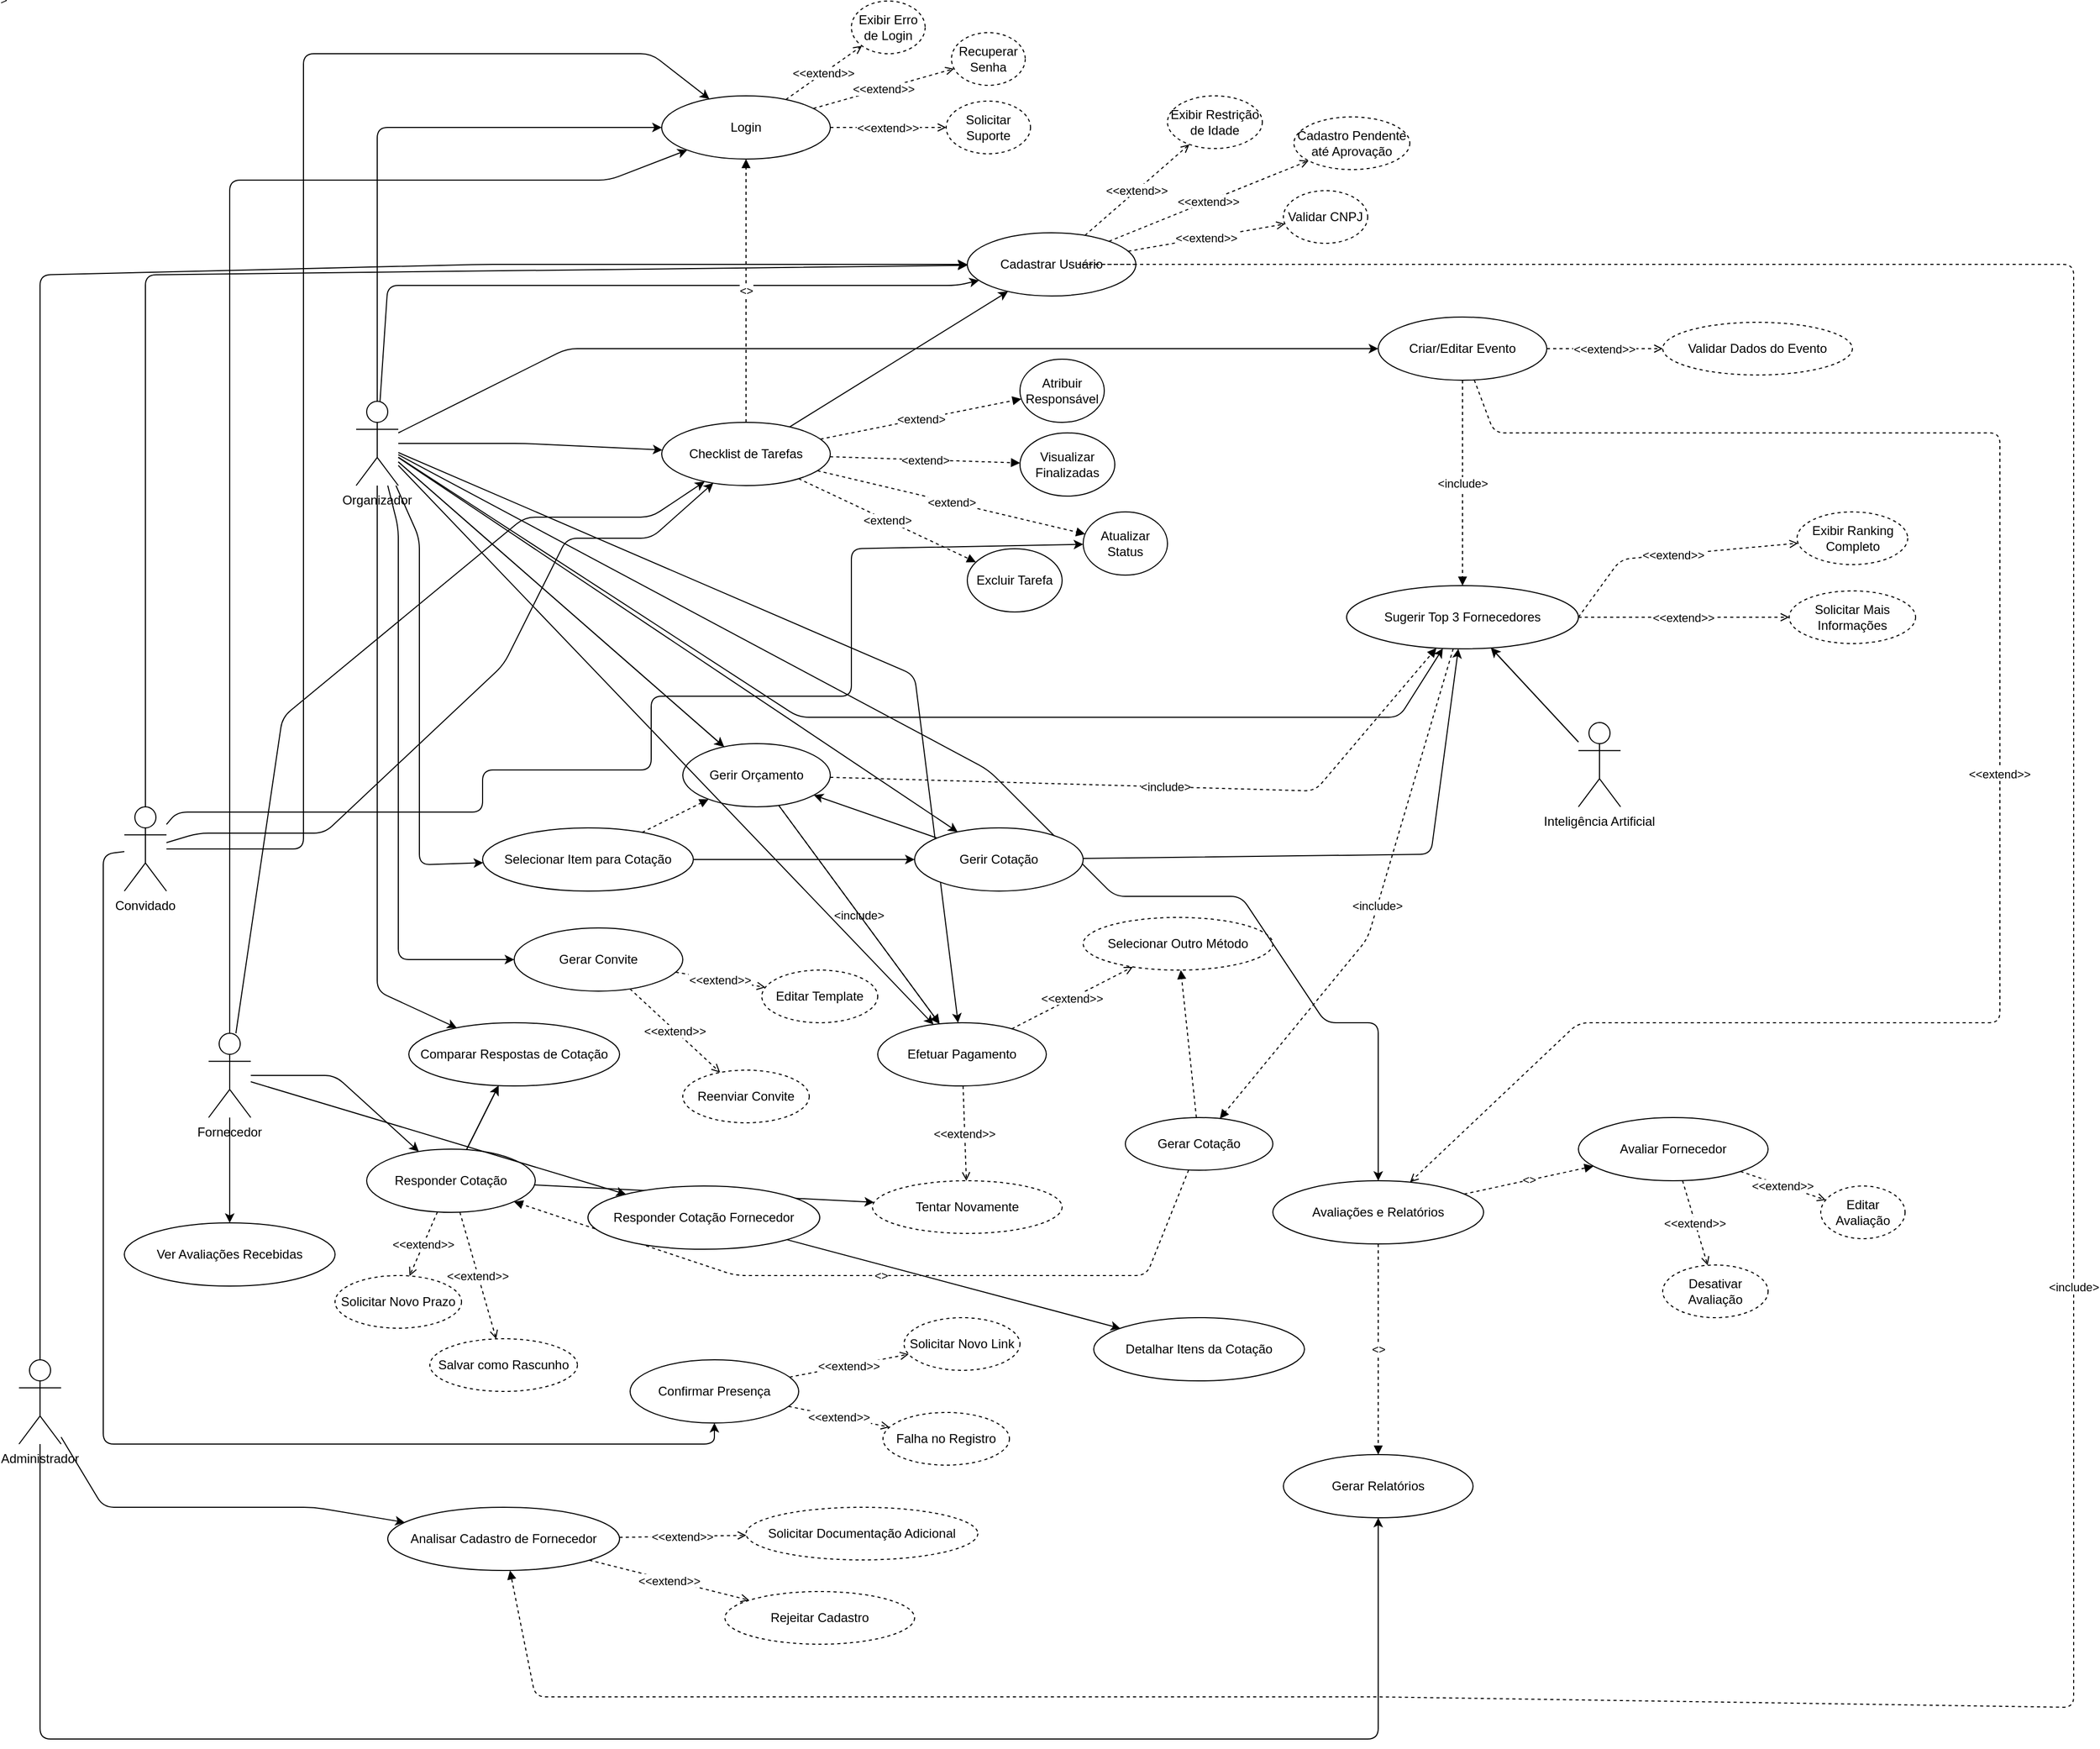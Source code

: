 <mxfile version="28.1.2">
  <diagram name="Casos de Uso - Sistema Faça a Festa" id="casosUso">
    <mxGraphModel dx="104359" dy="50229" grid="1" gridSize="10" guides="1" tooltips="1" connect="1" arrows="1" fold="1" page="1" pageScale="1" pageWidth="1600" pageHeight="1200" math="0" shadow="0">
      <root>
        <mxCell id="0" />
        <mxCell id="1" parent="0" />
        <mxCell id="organizador" value="Organizador" style="shape=umlActor;verticalLabelPosition=bottom;verticalAlign=top;" parent="1" vertex="1">
          <mxGeometry x="40" y="90" width="40" height="80" as="geometry" />
        </mxCell>
        <mxCell id="convidado" value="Convidado" style="shape=umlActor;verticalLabelPosition=bottom;verticalAlign=top;" parent="1" vertex="1">
          <mxGeometry x="-180" y="475" width="40" height="80" as="geometry" />
        </mxCell>
        <mxCell id="fornecedor" value="Fornecedor" style="shape=umlActor;verticalLabelPosition=bottom;verticalAlign=top;" parent="1" vertex="1">
          <mxGeometry x="-100" y="690" width="40" height="80" as="geometry" />
        </mxCell>
        <mxCell id="administrador" value="Administrador" style="shape=umlActor;verticalLabelPosition=bottom;verticalAlign=top;" parent="1" vertex="1">
          <mxGeometry x="-280" y="1000" width="40" height="80" as="geometry" />
        </mxCell>
        <mxCell id="ia" value="Inteligência Artificial" style="shape=umlActor;verticalLabelPosition=bottom;verticalAlign=top;" parent="1" vertex="1">
          <mxGeometry x="1200" y="395" width="40" height="80" as="geometry" />
        </mxCell>
        <mxCell id="login" value="Login" style="ellipse;whiteSpace=wrap;html=1;" parent="1" vertex="1">
          <mxGeometry x="330" y="-200" width="160" height="60" as="geometry" />
        </mxCell>
        <mxCell id="cadastro" value="Cadastrar Usuário" style="ellipse;whiteSpace=wrap;html=1;" parent="1" vertex="1">
          <mxGeometry x="620" y="-70" width="160" height="60" as="geometry" />
        </mxCell>
        <mxCell id="evento" value="Criar/Editar Evento" style="ellipse;whiteSpace=wrap;html=1;" parent="1" vertex="1">
          <mxGeometry x="1010" y="10" width="160" height="60" as="geometry" />
        </mxCell>
        <mxCell id="convite" value="Gerar Convite" style="ellipse;whiteSpace=wrap;html=1;" parent="1" vertex="1">
          <mxGeometry x="190" y="590" width="160" height="60" as="geometry" />
        </mxCell>
        <mxCell id="pagamento" value="Efetuar Pagamento" style="ellipse;whiteSpace=wrap;html=1;" parent="1" vertex="1">
          <mxGeometry x="535" y="680" width="160" height="60" as="geometry" />
        </mxCell>
        <mxCell id="presenca" value="Confirmar Presença" style="ellipse;whiteSpace=wrap;html=1;" parent="1" vertex="1">
          <mxGeometry x="300" y="1000" width="160" height="60" as="geometry" />
        </mxCell>
        <mxCell id="selecionarItem" value="Selecionar Item para Cotação" style="ellipse;whiteSpace=wrap;html=1;" parent="1" vertex="1">
          <mxGeometry x="160" y="495" width="200" height="60" as="geometry" />
        </mxCell>
        <mxCell id="gerarCotacao" value="Gerar Cotação" style="ellipse;whiteSpace=wrap;html=1;" parent="1" vertex="1">
          <mxGeometry x="770" y="770" width="140" height="50" as="geometry" />
        </mxCell>
        <mxCell id="compararCotacoes" value="Comparar Respostas de Cotação" style="ellipse;whiteSpace=wrap;html=1;" parent="1" vertex="1">
          <mxGeometry x="90" y="680" width="200" height="60" as="geometry" />
        </mxCell>
        <mxCell id="cotacao" value="Responder Cotação" style="ellipse;whiteSpace=wrap;html=1;" parent="1" vertex="1">
          <mxGeometry x="50" y="800" width="160" height="60" as="geometry" />
        </mxCell>
        <mxCell id="analisar" value="Analisar Cadastro de Fornecedor" style="ellipse;whiteSpace=wrap;html=1;" parent="1" vertex="1">
          <mxGeometry x="70" y="1140" width="220" height="60" as="geometry" />
        </mxCell>
        <mxCell id="ia_sugestao" value="Sugerir Top 3 Fornecedores" style="ellipse;whiteSpace=wrap;html=1;" parent="1" vertex="1">
          <mxGeometry x="980" y="265" width="220" height="60" as="geometry" />
        </mxCell>
        <mxCell id="erroLogin" value="Exibir Erro de Login" style="ellipse;dashed=1;whiteSpace=wrap;" parent="1" vertex="1">
          <mxGeometry x="510" y="-290" width="70" height="50" as="geometry" />
        </mxCell>
        <mxCell id="recSenha" value="Recuperar Senha" style="ellipse;dashed=1;whiteSpace=wrap;" parent="1" vertex="1">
          <mxGeometry x="605" y="-260" width="70" height="50" as="geometry" />
        </mxCell>
        <mxCell id="suporte" value="Solicitar Suporte" style="ellipse;dashed=1;whiteSpace=wrap;" parent="1" vertex="1">
          <mxGeometry x="600" y="-195" width="80" height="50" as="geometry" />
        </mxCell>
        <mxCell id="restricaoIdade" value="Exibir Restrição de Idade" style="ellipse;dashed=1;whiteSpace=wrap;" parent="1" vertex="1">
          <mxGeometry x="810" y="-200" width="90" height="50" as="geometry" />
        </mxCell>
        <mxCell id="validarCNPJ" value="Validar CNPJ" style="ellipse;dashed=1;whiteSpace=wrap;" parent="1" vertex="1">
          <mxGeometry x="920" y="-110" width="80" height="50" as="geometry" />
        </mxCell>
        <mxCell id="pendenteAdm" value="Cadastro Pendente até Aprovação" style="ellipse;dashed=1;whiteSpace=wrap;" parent="1" vertex="1">
          <mxGeometry x="930" y="-180" width="110" height="50" as="geometry" />
        </mxCell>
        <mxCell id="validarEvento" value="Validar Dados do Evento" style="ellipse;dashed=1;whiteSpace=wrap;" parent="1" vertex="1">
          <mxGeometry x="1280" y="15" width="180" height="50" as="geometry" />
        </mxCell>
        <mxCell id="reenviarConvite" value="Reenviar Convite" style="ellipse;dashed=1;whiteSpace=wrap;" parent="1" vertex="1">
          <mxGeometry x="350" y="725" width="120" height="50" as="geometry" />
        </mxCell>
        <mxCell id="corrigirTemplate" value="Editar Template" style="ellipse;dashed=1;whiteSpace=wrap;" parent="1" vertex="1">
          <mxGeometry x="425" y="630" width="110" height="50" as="geometry" />
        </mxCell>
        <mxCell id="novoLink" value="Solicitar Novo Link" style="ellipse;dashed=1;whiteSpace=wrap;" parent="1" vertex="1">
          <mxGeometry x="560" y="960" width="110" height="50" as="geometry" />
        </mxCell>
        <mxCell id="falhaPresenca" value="Falha no Registro" style="ellipse;dashed=1;whiteSpace=wrap;" parent="1" vertex="1">
          <mxGeometry x="540" y="1050" width="120" height="50" as="geometry" />
        </mxCell>
        <mxCell id="novoPrazo" value="Solicitar Novo Prazo" style="ellipse;dashed=1;whiteSpace=wrap;" parent="1" vertex="1">
          <mxGeometry x="20" y="920" width="120" height="50" as="geometry" />
        </mxCell>
        <mxCell id="rascunho" value="Salvar como Rascunho" style="ellipse;dashed=1;whiteSpace=wrap;" parent="1" vertex="1">
          <mxGeometry x="110" y="980" width="140" height="50" as="geometry" />
        </mxCell>
        <mxCell id="solicitarDoc" value="Solicitar Documentação Adicional" style="ellipse;dashed=1;whiteSpace=wrap;" parent="1" vertex="1">
          <mxGeometry x="410" y="1140" width="220" height="50" as="geometry" />
        </mxCell>
        <mxCell id="rejeitarCadastro" value="Rejeitar Cadastro" style="ellipse;dashed=1;whiteSpace=wrap;" parent="1" vertex="1">
          <mxGeometry x="390" y="1220" width="180" height="50" as="geometry" />
        </mxCell>
        <mxCell id="ranking" value="Exibir Ranking Completo" style="ellipse;dashed=1;whiteSpace=wrap;" parent="1" vertex="1">
          <mxGeometry x="1407.5" y="195" width="105" height="50" as="geometry" />
        </mxCell>
        <mxCell id="maisInfo" value="Solicitar Mais Informações" style="ellipse;dashed=1;whiteSpace=wrap;" parent="1" vertex="1">
          <mxGeometry x="1400" y="270" width="120" height="50" as="geometry" />
        </mxCell>
        <mxCell id="edge1" parent="1" source="organizador" target="login" edge="1">
          <mxGeometry relative="1" as="geometry">
            <Array as="points">
              <mxPoint x="60" />
              <mxPoint x="60" y="-170" />
            </Array>
          </mxGeometry>
        </mxCell>
        <mxCell id="edge2" parent="1" source="convidado" target="login" edge="1">
          <mxGeometry relative="1" as="geometry">
            <Array as="points">
              <mxPoint x="-10" y="515" />
              <mxPoint x="-10" y="40" />
              <mxPoint x="-10" y="-240" />
              <mxPoint x="320" y="-240" />
            </Array>
          </mxGeometry>
        </mxCell>
        <mxCell id="edge3" parent="1" source="fornecedor" target="login" edge="1">
          <mxGeometry relative="1" as="geometry">
            <Array as="points">
              <mxPoint x="-80" y="260" />
              <mxPoint x="-80" y="-120" />
              <mxPoint x="280" y="-120" />
            </Array>
          </mxGeometry>
        </mxCell>
        <mxCell id="edge4" parent="1" source="organizador" target="cadastro" edge="1" />
        <mxCell id="edge5" parent="1" source="fornecedor" target="cadastro" edge="1" />
        <mxCell id="edge6" parent="1" source="administrador" target="cadastro" edge="1">
          <mxGeometry relative="1" as="geometry">
            <Array as="points">
              <mxPoint x="-260" y="770" />
              <mxPoint x="-260" y="440" />
              <mxPoint x="-260" y="-30" />
              <mxPoint x="160" y="-40" />
            </Array>
          </mxGeometry>
        </mxCell>
        <mxCell id="edge6a" parent="1" source="convidado" target="cadastro" edge="1">
          <mxGeometry relative="1" as="geometry">
            <Array as="points">
              <mxPoint x="-160" y="440" />
              <mxPoint x="-160" y="-30" />
            </Array>
          </mxGeometry>
        </mxCell>
        <mxCell id="edge6b" parent="1" source="organizador" target="cadastro" edge="1">
          <mxGeometry relative="1" as="geometry">
            <Array as="points">
              <mxPoint x="70" y="-20" />
              <mxPoint x="290" y="-20" />
              <mxPoint x="610" y="-20" />
            </Array>
          </mxGeometry>
        </mxCell>
        <mxCell id="edge6c" parent="1" source="checklistTarefas" target="cadastro" edge="1">
          <mxGeometry relative="1" as="geometry" />
        </mxCell>
        <mxCell id="edge_organizador_ia" parent="1" source="organizador" target="ia_sugestao" edge="1">
          <mxGeometry relative="1" as="geometry">
            <Array as="points">
              <mxPoint x="460" y="390" />
              <mxPoint x="1030" y="390" />
            </Array>
          </mxGeometry>
        </mxCell>
        <mxCell id="edge_ia_ia" parent="1" source="ia" target="ia_sugestao" edge="1">
          <mxGeometry relative="1" as="geometry" />
        </mxCell>
        <mxCell id="edge7" parent="1" source="organizador" target="evento" edge="1" />
        <mxCell id="edge8" parent="1" source="organizador" target="convite" edge="1" />
        <mxCell id="edge_checklist_organizador" parent="1" source="organizador" target="checklistTarefas" edge="1">
          <mxGeometry relative="1" as="geometry">
            <Array as="points">
              <mxPoint x="200" y="130" />
            </Array>
          </mxGeometry>
        </mxCell>
        <mxCell id="edge_checklist_convidado" parent="1" source="convidado" target="checklistTarefas" edge="1">
          <mxGeometry relative="1" as="geometry">
            <Array as="points">
              <mxPoint x="-110" y="500" />
              <mxPoint x="10" y="500" />
              <mxPoint x="180" y="340" />
              <mxPoint x="240" y="220" />
              <mxPoint x="320" y="220" />
            </Array>
          </mxGeometry>
        </mxCell>
        <mxCell id="inc_checklist_login" value="&lt;&lt;include&gt;&gt;" style="endArrow=block;dashed=1;html=1;" parent="1" source="checklistTarefas" target="login" edge="1">
          <mxGeometry relative="1" as="geometry" />
        </mxCell>
        <mxCell id="edge9" parent="1" source="organizador" target="pagamento" edge="1" />
        <mxCell id="edge10" parent="1" source="convidado" target="presenca" edge="1" />
        <mxCell id="edge11" parent="1" source="fornecedor" target="cotacao" edge="1" />
        <mxCell id="edge12" parent="1" source="administrador" target="analisar" edge="1">
          <mxGeometry relative="1" as="geometry">
            <Array as="points">
              <mxPoint x="-200" y="1140" />
              <mxPoint y="1140" />
            </Array>
          </mxGeometry>
        </mxCell>
        <mxCell id="edge13" parent="1" source="ia" target="ia_sugestao" edge="1">
          <mxGeometry relative="1" as="geometry" />
        </mxCell>
        <mxCell id="edge14" parent="1" source="organizador" target="ia_sugestao" edge="1" />
        <mxCell id="edge_comparar_organizador" parent="1" source="organizador" target="compararCotacoes" edge="1">
          <mxGeometry relative="1" as="geometry">
            <Array as="points">
              <mxPoint x="60" y="650" />
            </Array>
          </mxGeometry>
        </mxCell>
        <mxCell id="edge21" parent="1" source="organizador" target="evento" edge="1">
          <mxGeometry relative="1" as="geometry">
            <Array as="points">
              <mxPoint x="240" y="40" />
              <mxPoint x="630" y="40" />
            </Array>
          </mxGeometry>
        </mxCell>
        <mxCell id="edge22" parent="1" source="organizador" target="convite" edge="1">
          <mxGeometry relative="1" as="geometry">
            <Array as="points">
              <mxPoint x="80" y="210" />
              <mxPoint x="80" y="620" />
            </Array>
          </mxGeometry>
        </mxCell>
        <mxCell id="edge23" parent="1" source="organizador" target="pagamento" edge="1">
          <mxGeometry relative="1" as="geometry">
            <Array as="points">
              <mxPoint x="570" y="350" />
            </Array>
          </mxGeometry>
        </mxCell>
        <mxCell id="edge24" parent="1" source="convidado" target="presenca" edge="1">
          <mxGeometry relative="1" as="geometry">
            <Array as="points">
              <mxPoint x="-200" y="520" />
              <mxPoint x="-200" y="1080" />
              <mxPoint x="380" y="1080" />
            </Array>
          </mxGeometry>
        </mxCell>
        <mxCell id="edge25" parent="1" source="fornecedor" target="cotacao" edge="1">
          <mxGeometry relative="1" as="geometry">
            <Array as="points">
              <mxPoint x="20" y="730" />
            </Array>
          </mxGeometry>
        </mxCell>
        <mxCell id="edge_item_organizador" parent="1" source="organizador" target="selecionarItem" edge="1">
          <mxGeometry relative="1" as="geometry">
            <Array as="points">
              <mxPoint x="100" y="220" />
              <mxPoint x="100" y="530" />
            </Array>
          </mxGeometry>
        </mxCell>
        <mxCell id="edge_item_ia" parent="1" source="gerirCotacao" target="ia_sugestao" edge="1">
          <mxGeometry relative="1" as="geometry">
            <Array as="points">
              <mxPoint x="1060" y="520" />
            </Array>
          </mxGeometry>
        </mxCell>
        <mxCell id="inc_item_sugestao" value="&amp;lt;include&amp;gt;" style="endArrow=block;dashed=1;html=1;" parent="1" source="gerirOrcamento" target="ia_sugestao" edge="1">
          <mxGeometry x="-0.002" relative="1" as="geometry">
            <Array as="points">
              <mxPoint x="950" y="460" />
            </Array>
            <mxPoint as="offset" />
          </mxGeometry>
        </mxCell>
        <mxCell id="inc_sugestao_gerar" value="&amp;lt;include&amp;gt;" style="endArrow=block;dashed=1;html=1;" parent="1" source="ia_sugestao" target="gerarCotacao" edge="1">
          <mxGeometry relative="1" as="geometry">
            <Array as="points">
              <mxPoint x="1000" y="600" />
            </Array>
          </mxGeometry>
        </mxCell>
        <mxCell id="inc_gerar_responder_corrigido" value="&lt;&lt;include&gt;&gt;" style="endArrow=block;dashed=1;html=1;" parent="1" source="gerarCotacao" target="cotacao" edge="1">
          <mxGeometry relative="1" as="geometry">
            <Array as="points">
              <mxPoint x="790" y="920" />
              <mxPoint x="400" y="920" />
            </Array>
          </mxGeometry>
        </mxCell>
        <mxCell id="edge_cotacao_comparar" parent="1" source="cotacao" target="compararCotacoes" edge="1">
          <mxGeometry relative="1" as="geometry" />
        </mxCell>
        <mxCell id="inc1" value="&amp;lt;include&amp;gt;" style="endArrow=block;dashed=1;html=1;" parent="1" source="cadastro" target="analisar" edge="1">
          <mxGeometry relative="1" as="geometry">
            <mxPoint as="offset" />
            <Array as="points">
              <mxPoint x="720" y="-40" />
              <mxPoint x="960" y="-40" />
              <mxPoint x="1200" y="-40" />
              <mxPoint x="1670" y="-40" />
              <mxPoint x="1670" y="1330" />
              <mxPoint x="1010" y="1320" />
              <mxPoint x="210" y="1320" />
            </Array>
          </mxGeometry>
        </mxCell>
        <mxCell id="inc2" value="&lt;&lt;include&gt;&gt;" style="endArrow=block;dashed=1;html=1;" parent="1" source="evento" target="ia_sugestao" edge="1" />
        <mxCell id="inc_evento_ia" value="&amp;lt;include&amp;gt;" style="endArrow=block;dashed=1;html=1;" parent="1" source="evento" target="ia_sugestao" edge="1">
          <mxGeometry relative="1" as="geometry" />
        </mxCell>
        <mxCell id="edge_organizador_gerirOrcamento" parent="1" source="organizador" target="gerirOrcamento" edge="1">
          <mxGeometry relative="1" as="geometry">
            <Array as="points" />
          </mxGeometry>
        </mxCell>
        <mxCell id="edge_cotacao_to_comparar" parent="1" source="cotacao" target="compararCotacoes" edge="1">
          <mxGeometry relative="1" as="geometry" />
        </mxCell>
        <mxCell id="inc_orcamento_pagamento" value="&amp;lt;include&amp;gt;" style="endArrow=block;dashed=1;html=1;" parent="1" source="gerirOrcamento" target="pagamento" edge="1">
          <mxGeometry relative="1" as="geometry">
            <Array as="points" />
          </mxGeometry>
        </mxCell>
        <mxCell id="ext1" value="&lt;&lt;extend&gt;&gt;" style="endArrow=open;dashed=1;" parent="1" source="login" target="erroLogin" edge="1">
          <mxGeometry relative="1" as="geometry" />
        </mxCell>
        <mxCell id="ext2" value="&lt;&lt;extend&gt;&gt;" style="endArrow=open;dashed=1;" parent="1" source="login" target="recSenha" edge="1">
          <mxGeometry relative="1" as="geometry" />
        </mxCell>
        <mxCell id="ext3" value="&lt;&lt;extend&gt;&gt;" style="endArrow=open;dashed=1;" parent="1" source="login" target="suporte" edge="1">
          <mxGeometry relative="1" as="geometry" />
        </mxCell>
        <mxCell id="ext4" value="&lt;&lt;extend&gt;&gt;" style="endArrow=open;dashed=1;" parent="1" source="cadastro" target="restricaoIdade" edge="1">
          <mxGeometry relative="1" as="geometry" />
        </mxCell>
        <mxCell id="ext5" value="&lt;&lt;extend&gt;&gt;" style="endArrow=open;dashed=1;" parent="1" source="cadastro" target="validarCNPJ" edge="1">
          <mxGeometry relative="1" as="geometry" />
        </mxCell>
        <mxCell id="ext6" value="&lt;&lt;extend&gt;&gt;" style="endArrow=open;dashed=1;" parent="1" source="cadastro" target="pendenteAdm" edge="1">
          <mxGeometry relative="1" as="geometry" />
        </mxCell>
        <mxCell id="ext7" value="&lt;&lt;extend&gt;&gt;" style="endArrow=open;dashed=1;" parent="1" source="evento" target="validarEvento" edge="1">
          <mxGeometry relative="1" as="geometry" />
        </mxCell>
        <mxCell id="ext8" value="&lt;&lt;extend&gt;&gt;" style="endArrow=open;dashed=1;" parent="1" source="convite" target="reenviarConvite" edge="1">
          <mxGeometry relative="1" as="geometry" />
        </mxCell>
        <mxCell id="ext9" value="&lt;&lt;extend&gt;&gt;" style="endArrow=open;dashed=1;" parent="1" source="convite" target="corrigirTemplate" edge="1">
          <mxGeometry relative="1" as="geometry" />
        </mxCell>
        <mxCell id="ext10" value="&lt;&lt;extend&gt;&gt;" style="endArrow=open;dashed=1;" parent="1" source="pagamento" target="outroMetodo" edge="1">
          <mxGeometry relative="1" as="geometry" />
        </mxCell>
        <mxCell id="ext11" value="&lt;&lt;extend&gt;&gt;" style="endArrow=open;dashed=1;" parent="1" source="pagamento" target="tentarNovamente" edge="1">
          <mxGeometry relative="1" as="geometry" />
        </mxCell>
        <mxCell id="ext12" value="&lt;&lt;extend&gt;&gt;" style="endArrow=open;dashed=1;" parent="1" source="presenca" target="novoLink" edge="1">
          <mxGeometry relative="1" as="geometry" />
        </mxCell>
        <mxCell id="ext13" value="&lt;&lt;extend&gt;&gt;" style="endArrow=open;dashed=1;" parent="1" source="presenca" target="falhaPresenca" edge="1">
          <mxGeometry relative="1" as="geometry" />
        </mxCell>
        <mxCell id="ext14" value="&lt;&lt;extend&gt;&gt;" style="endArrow=open;dashed=1;" parent="1" source="cotacao" target="novoPrazo" edge="1">
          <mxGeometry relative="1" as="geometry" />
        </mxCell>
        <mxCell id="ext15" value="&lt;&lt;extend&gt;&gt;" style="endArrow=open;dashed=1;" parent="1" source="cotacao" target="rascunho" edge="1">
          <mxGeometry relative="1" as="geometry" />
        </mxCell>
        <mxCell id="ext16" value="&lt;&lt;extend&gt;&gt;" style="endArrow=open;dashed=1;" parent="1" source="analisar" target="solicitarDoc" edge="1">
          <mxGeometry relative="1" as="geometry" />
        </mxCell>
        <mxCell id="ext17" value="&lt;&lt;extend&gt;&gt;" style="endArrow=open;dashed=1;" parent="1" source="analisar" target="rejeitarCadastro" edge="1">
          <mxGeometry relative="1" as="geometry" />
        </mxCell>
        <mxCell id="ext18" value="&lt;&lt;extend&gt;&gt;" style="endArrow=open;dashed=1;exitX=1;exitY=0.5;exitDx=0;exitDy=0;" parent="1" source="ia_sugestao" target="ranking" edge="1">
          <mxGeometry relative="1" as="geometry">
            <Array as="points">
              <mxPoint x="1240" y="240" />
            </Array>
          </mxGeometry>
        </mxCell>
        <mxCell id="ext19" value="&lt;&lt;extend&gt;&gt;" style="endArrow=open;dashed=1;" parent="1" source="ia_sugestao" target="maisInfo" edge="1">
          <mxGeometry relative="1" as="geometry" />
        </mxCell>
        <mxCell id="ext_checklist_atribuir" value="&amp;lt;extend&amp;gt;" style="endArrow=block;dashed=1;html=1;" parent="1" source="checklistTarefas" target="atribuirResponsavel" edge="1">
          <mxGeometry x="-0.0" relative="1" as="geometry">
            <mxPoint as="offset" />
          </mxGeometry>
        </mxCell>
        <mxCell id="ext_checklist_status" value="&amp;lt;extend&amp;gt;" style="endArrow=block;dashed=1;html=1;" parent="1" source="checklistTarefas" target="atualizarStatus" edge="1">
          <mxGeometry x="-0.0" relative="1" as="geometry">
            <mxPoint as="offset" />
          </mxGeometry>
        </mxCell>
        <mxCell id="ext_checklist_excluir" value="&amp;lt;extend&amp;gt;" style="endArrow=block;dashed=1;html=1;" parent="1" source="checklistTarefas" target="excluirTarefa" edge="1">
          <mxGeometry relative="1" as="geometry" />
        </mxCell>
        <mxCell id="ext_checklist_visualizar" value="&amp;lt;extend&amp;gt;" style="endArrow=block;dashed=1;html=1;" parent="1" source="checklistTarefas" target="visualizarFinalizadas" edge="1">
          <mxGeometry relative="1" as="geometry" />
        </mxCell>
        <mxCell id="edge_status_convidado" parent="1" source="convidado" target="atualizarStatus" edge="1">
          <mxGeometry relative="1" as="geometry">
            <Array as="points">
              <mxPoint x="-130" y="480" />
              <mxPoint x="160" y="480" />
              <mxPoint x="160" y="440" />
              <mxPoint x="320" y="440" />
              <mxPoint x="320" y="370" />
              <mxPoint x="510" y="370" />
              <mxPoint x="510" y="230" />
            </Array>
          </mxGeometry>
        </mxCell>
        <mxCell id="D8IBANZv1r2UBQJhHfL5-1" value="" parent="1" source="cotacao" target="tentarNovamente" edge="1">
          <mxGeometry relative="1" as="geometry">
            <mxPoint x="559" y="784" as="sourcePoint" />
            <mxPoint x="961" y="805" as="targetPoint" />
          </mxGeometry>
        </mxCell>
        <mxCell id="tentarNovamente" value="Tentar Novamente" style="ellipse;dashed=1;whiteSpace=wrap;" parent="1" vertex="1">
          <mxGeometry x="530" y="830" width="180" height="50" as="geometry" />
        </mxCell>
        <mxCell id="D8IBANZv1r2UBQJhHfL5-2" value="" style="endArrow=block;dashed=1;html=1;" parent="1" source="gerarCotacao" target="outroMetodo" edge="1">
          <mxGeometry relative="1" as="geometry">
            <mxPoint x="966" y="705" as="sourcePoint" />
            <mxPoint x="554" y="769" as="targetPoint" />
          </mxGeometry>
        </mxCell>
        <mxCell id="outroMetodo" value="Selecionar Outro Método" style="ellipse;dashed=1;whiteSpace=wrap;" parent="1" vertex="1">
          <mxGeometry x="730" y="580" width="180" height="50" as="geometry" />
        </mxCell>
        <mxCell id="atribuirResponsavel" value="Atribuir Responsável" style="ellipse;whiteSpace=wrap;html=1;" parent="1" vertex="1">
          <mxGeometry x="670" y="50" width="80" height="60" as="geometry" />
        </mxCell>
        <mxCell id="atualizarStatus" value="Atualizar Status" style="ellipse;whiteSpace=wrap;html=1;" parent="1" vertex="1">
          <mxGeometry x="730" y="195" width="80" height="60" as="geometry" />
        </mxCell>
        <mxCell id="excluirTarefa" value="Excluir Tarefa" style="ellipse;whiteSpace=wrap;html=1;" parent="1" vertex="1">
          <mxGeometry x="620" y="230" width="90" height="60" as="geometry" />
        </mxCell>
        <mxCell id="visualizarFinalizadas" value="Visualizar Finalizadas" style="ellipse;whiteSpace=wrap;html=1;" parent="1" vertex="1">
          <mxGeometry x="670" y="120" width="90" height="60" as="geometry" />
        </mxCell>
        <mxCell id="D8IBANZv1r2UBQJhHfL5-3" value="" style="endArrow=block;dashed=1;html=1;" parent="1" source="selecionarItem" target="gerirOrcamento" edge="1">
          <mxGeometry relative="1" as="geometry">
            <mxPoint x="484" y="564" as="sourcePoint" />
            <mxPoint x="990" y="467" as="targetPoint" />
          </mxGeometry>
        </mxCell>
        <mxCell id="gerirOrcamento" value="Gerir Orçamento" style="ellipse;whiteSpace=wrap;html=1;" parent="1" vertex="1">
          <mxGeometry x="350" y="415" width="140" height="60" as="geometry" />
        </mxCell>
        <mxCell id="avaliacoesRelatorios" value="Avaliações e Relatórios" style="ellipse;whiteSpace=wrap;html=1;" parent="1" vertex="1">
          <mxGeometry x="910" y="830" width="200" height="60" as="geometry" />
        </mxCell>
        <mxCell id="avaliarFornecedor" value="Avaliar Fornecedor" style="ellipse;whiteSpace=wrap;html=1;" parent="1" vertex="1">
          <mxGeometry x="1200" y="770" width="180" height="60" as="geometry" />
        </mxCell>
        <mxCell id="gerarRelatorios" value="Gerar Relatórios" style="ellipse;whiteSpace=wrap;html=1;" parent="1" vertex="1">
          <mxGeometry x="920" y="1090" width="180" height="60" as="geometry" />
        </mxCell>
        <mxCell id="editarAvaliacao" value="Editar Avaliação" style="ellipse;dashed=1;whiteSpace=wrap;" parent="1" vertex="1">
          <mxGeometry x="1430" y="835" width="80" height="50" as="geometry" />
        </mxCell>
        <mxCell id="desativarAvaliacao" value="Desativar Avaliação" style="ellipse;dashed=1;whiteSpace=wrap;" parent="1" vertex="1">
          <mxGeometry x="1280" y="910" width="100" height="50" as="geometry" />
        </mxCell>
        <mxCell id="verAvaliacoesFornecedor" value="Ver Avaliações Recebidas" style="ellipse;whiteSpace=wrap;html=1;" parent="1" vertex="1">
          <mxGeometry x="-180" y="870" width="200" height="60" as="geometry" />
        </mxCell>
        <mxCell id="edge_org_avaliacoes" parent="1" source="organizador" target="avaliacoesRelatorios" edge="1">
          <mxGeometry relative="1" as="geometry">
            <Array as="points">
              <mxPoint x="640" y="440" />
              <mxPoint x="760" y="560" />
              <mxPoint x="880" y="560" />
              <mxPoint x="920" y="620" />
              <mxPoint x="960" y="680" />
              <mxPoint x="1010" y="680" />
            </Array>
          </mxGeometry>
        </mxCell>
        <mxCell id="edge_admin_relatorios" parent="1" source="administrador" target="gerarRelatorios" edge="1">
          <mxGeometry relative="1" as="geometry">
            <Array as="points">
              <mxPoint x="-260" y="1360" />
              <mxPoint x="400" y="1360" />
              <mxPoint x="1010" y="1360" />
            </Array>
          </mxGeometry>
        </mxCell>
        <mxCell id="edge_forn_verAval" parent="1" source="fornecedor" target="verAvaliacoesFornecedor" edge="1">
          <mxGeometry relative="1" as="geometry" />
        </mxCell>
        <mxCell id="ext_evento_avaliacoes" value="&lt;&lt;extend&gt;&gt;" style="endArrow=open;dashed=1;" parent="1" source="evento" target="avaliacoesRelatorios" edge="1">
          <mxGeometry relative="1" as="geometry">
            <Array as="points">
              <mxPoint x="1120" y="120" />
              <mxPoint x="1600" y="120" />
              <mxPoint x="1600" y="680" />
              <mxPoint x="1200" y="680" />
            </Array>
          </mxGeometry>
        </mxCell>
        <mxCell id="inc_avaliacoes_avaliar" value="&lt;&lt;include&gt;&gt;" style="endArrow=block;dashed=1;html=1;" parent="1" source="avaliacoesRelatorios" target="avaliarFornecedor" edge="1">
          <mxGeometry relative="1" as="geometry" />
        </mxCell>
        <mxCell id="inc_avaliacoes_relatorios" value="&lt;&lt;include&gt;&gt;" style="endArrow=block;dashed=1;html=1;" parent="1" source="avaliacoesRelatorios" target="gerarRelatorios" edge="1">
          <mxGeometry relative="1" as="geometry" />
        </mxCell>
        <mxCell id="ext_avaliar_editar" value="&lt;&lt;extend&gt;&gt;" style="endArrow=open;dashed=1;" parent="1" source="avaliarFornecedor" target="editarAvaliacao" edge="1">
          <mxGeometry relative="1" as="geometry" />
        </mxCell>
        <mxCell id="ext_avaliar_desativar" value="&lt;&lt;extend&gt;&gt;" style="endArrow=open;dashed=1;" parent="1" source="avaliarFornecedor" target="desativarAvaliacao" edge="1">
          <mxGeometry relative="1" as="geometry" />
        </mxCell>
        <mxCell id="AMqnXJ_broqttR-A6_tg-5" value="" parent="1" source="fornecedor" target="checklistTarefas" edge="1">
          <mxGeometry relative="1" as="geometry">
            <mxPoint x="80" y="617" as="sourcePoint" />
            <mxPoint x="676" y="-81" as="targetPoint" />
            <Array as="points">
              <mxPoint x="-30" y="390" />
              <mxPoint x="200" y="200" />
              <mxPoint x="320" y="200" />
            </Array>
          </mxGeometry>
        </mxCell>
        <mxCell id="checklistTarefas" value="Checklist de Tarefas" style="ellipse;whiteSpace=wrap;html=1;" parent="1" vertex="1">
          <mxGeometry x="330" y="110" width="160" height="60" as="geometry" />
        </mxCell>
        <mxCell id="responderCotacaoFornecedor" value="Responder Cotação Fornecedor" style="ellipse;whiteSpace=wrap;html=1;" parent="1" vertex="1">
          <mxGeometry x="260" y="835" width="220" height="60" as="geometry" />
        </mxCell>
        <mxCell id="detalharItensCotacao" value="Detalhar Itens da Cotação" style="ellipse;whiteSpace=wrap;html=1;" parent="1" vertex="1">
          <mxGeometry x="740" y="960" width="200" height="60" as="geometry" />
        </mxCell>
        <mxCell id="edge_org_gerirCotacao" parent="1" source="organizador" target="gerirCotacao" edge="1">
          <mxGeometry relative="1" as="geometry" />
        </mxCell>
        <mxCell id="edge_forn_responderCotacao" parent="1" source="fornecedor" target="responderCotacaoFornecedor" edge="1">
          <mxGeometry relative="1" as="geometry" />
        </mxCell>
        <mxCell id="edge_responder_detalhar" parent="1" source="responderCotacaoFornecedor" target="detalharItensCotacao" edge="1">
          <mxGeometry relative="1" as="geometry" />
        </mxCell>
        <mxCell id="edge_gerirCotacao_orcamento" parent="1" source="gerirCotacao" target="gerirOrcamento" edge="1">
          <mxGeometry relative="1" as="geometry" />
        </mxCell>
        <mxCell id="edge_orcamento_pagamento" parent="1" source="gerirOrcamento" target="pagamento" edge="1">
          <mxGeometry relative="1" as="geometry" />
        </mxCell>
        <mxCell id="edge_org_orcamento" parent="1" source="organizador" target="gerirOrcamento" edge="1">
          <mxGeometry relative="1" as="geometry" />
        </mxCell>
        <mxCell id="edge_org_pagamento" parent="1" source="organizador" target="pagamento" edge="1">
          <mxGeometry relative="1" as="geometry" />
        </mxCell>
        <mxCell id="IjQnYW8EgP6txqm71GPg-1" value="" edge="1" parent="1" source="selecionarItem" target="gerirCotacao">
          <mxGeometry relative="1" as="geometry">
            <Array as="points" />
            <mxPoint x="360" y="524" as="sourcePoint" />
            <mxPoint x="1086" y="325" as="targetPoint" />
          </mxGeometry>
        </mxCell>
        <mxCell id="gerirCotacao" value="Gerir Cotação" style="ellipse;whiteSpace=wrap;html=1;" parent="1" vertex="1">
          <mxGeometry x="570" y="495" width="160" height="60" as="geometry" />
        </mxCell>
      </root>
    </mxGraphModel>
  </diagram>
</mxfile>
